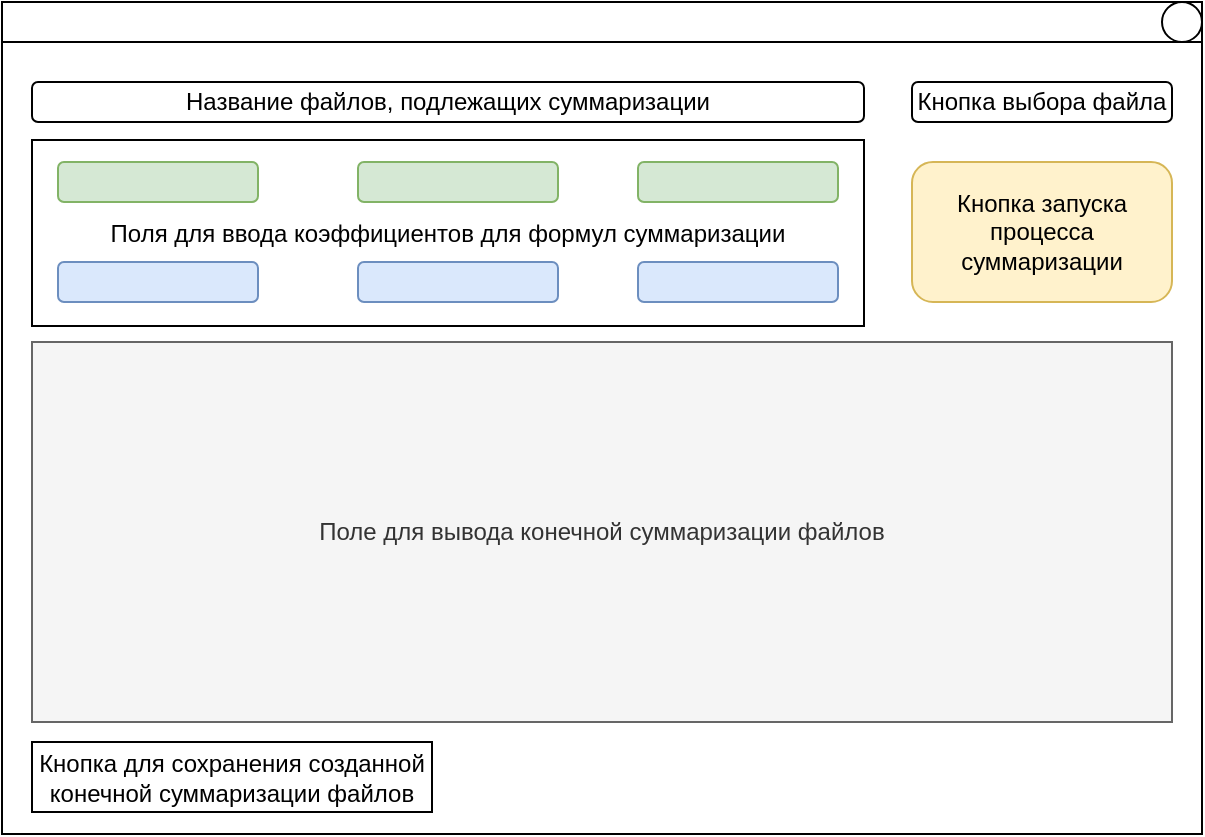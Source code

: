 <mxfile version="26.2.14">
  <diagram name="Page-1" id="QlXlRy5BjYW99vqJA2zn">
    <mxGraphModel dx="1426" dy="751" grid="0" gridSize="10" guides="1" tooltips="1" connect="1" arrows="1" fold="1" page="1" pageScale="1" pageWidth="850" pageHeight="1100" math="0" shadow="0">
      <root>
        <mxCell id="0" />
        <mxCell id="1" parent="0" />
        <mxCell id="_ANSrcgwnqD22pM6rKfN-14" value="" style="rounded=0;whiteSpace=wrap;html=1;" parent="1" vertex="1">
          <mxGeometry x="125" y="120" width="600" height="416" as="geometry" />
        </mxCell>
        <mxCell id="9KHFGgTux5SawBmxaEl4-1" value="Поля для ввода коэффициентов для формул суммаризации" style="rounded=0;whiteSpace=wrap;html=1;" vertex="1" parent="1">
          <mxGeometry x="140" y="189" width="416" height="93" as="geometry" />
        </mxCell>
        <mxCell id="_ANSrcgwnqD22pM6rKfN-2" value="" style="rounded=1;whiteSpace=wrap;html=1;fillColor=#dae8fc;strokeColor=#6c8ebf;" parent="1" vertex="1">
          <mxGeometry x="153" y="250" width="100" height="20" as="geometry" />
        </mxCell>
        <mxCell id="_ANSrcgwnqD22pM6rKfN-3" value="" style="rounded=1;whiteSpace=wrap;html=1;fillColor=#dae8fc;strokeColor=#6c8ebf;" parent="1" vertex="1">
          <mxGeometry x="303" y="250" width="100" height="20" as="geometry" />
        </mxCell>
        <mxCell id="_ANSrcgwnqD22pM6rKfN-4" value="" style="rounded=1;whiteSpace=wrap;html=1;fillColor=#d5e8d4;strokeColor=#82b366;" parent="1" vertex="1">
          <mxGeometry x="153" y="200" width="100" height="20" as="geometry" />
        </mxCell>
        <mxCell id="_ANSrcgwnqD22pM6rKfN-5" value="" style="rounded=1;whiteSpace=wrap;html=1;fillColor=#dae8fc;strokeColor=#6c8ebf;" parent="1" vertex="1">
          <mxGeometry x="443" y="250" width="100" height="20" as="geometry" />
        </mxCell>
        <mxCell id="_ANSrcgwnqD22pM6rKfN-6" value="" style="rounded=1;whiteSpace=wrap;html=1;fillColor=#d5e8d4;strokeColor=#82b366;" parent="1" vertex="1">
          <mxGeometry x="443" y="200" width="100" height="20" as="geometry" />
        </mxCell>
        <mxCell id="_ANSrcgwnqD22pM6rKfN-7" value="" style="rounded=1;whiteSpace=wrap;html=1;fillColor=#d5e8d4;strokeColor=#82b366;" parent="1" vertex="1">
          <mxGeometry x="303" y="200" width="100" height="20" as="geometry" />
        </mxCell>
        <mxCell id="_ANSrcgwnqD22pM6rKfN-10" value="Название файлов, подлежащих суммаризации" style="rounded=1;whiteSpace=wrap;html=1;" parent="1" vertex="1">
          <mxGeometry x="140" y="160" width="416" height="20" as="geometry" />
        </mxCell>
        <mxCell id="_ANSrcgwnqD22pM6rKfN-11" value="Кнопка выбора файла" style="rounded=1;whiteSpace=wrap;html=1;" parent="1" vertex="1">
          <mxGeometry x="580" y="160" width="130" height="20" as="geometry" />
        </mxCell>
        <mxCell id="_ANSrcgwnqD22pM6rKfN-12" value="Кнопка запуска процесса суммаризации" style="rounded=1;whiteSpace=wrap;html=1;fillColor=#fff2cc;strokeColor=#d6b656;" parent="1" vertex="1">
          <mxGeometry x="580" y="200" width="130" height="70" as="geometry" />
        </mxCell>
        <mxCell id="_ANSrcgwnqD22pM6rKfN-16" value="Поле для вывода конечной суммаризации файлов" style="rounded=0;whiteSpace=wrap;html=1;fillColor=#f5f5f5;fontColor=#333333;strokeColor=#666666;" parent="1" vertex="1">
          <mxGeometry x="140" y="290" width="570" height="190" as="geometry" />
        </mxCell>
        <mxCell id="_ANSrcgwnqD22pM6rKfN-19" value="Кнопка для сохранения созданной конечной суммаризации файлов" style="rounded=0;whiteSpace=wrap;html=1;" parent="1" vertex="1">
          <mxGeometry x="140" y="490" width="200" height="35" as="geometry" />
        </mxCell>
        <mxCell id="_ANSrcgwnqD22pM6rKfN-20" value="" style="rounded=0;whiteSpace=wrap;html=1;" parent="1" vertex="1">
          <mxGeometry x="125" y="120" width="600" height="20" as="geometry" />
        </mxCell>
        <mxCell id="_ANSrcgwnqD22pM6rKfN-21" value="" style="ellipse;whiteSpace=wrap;html=1;aspect=fixed;" parent="1" vertex="1">
          <mxGeometry x="705" y="120" width="20" height="20" as="geometry" />
        </mxCell>
      </root>
    </mxGraphModel>
  </diagram>
</mxfile>
